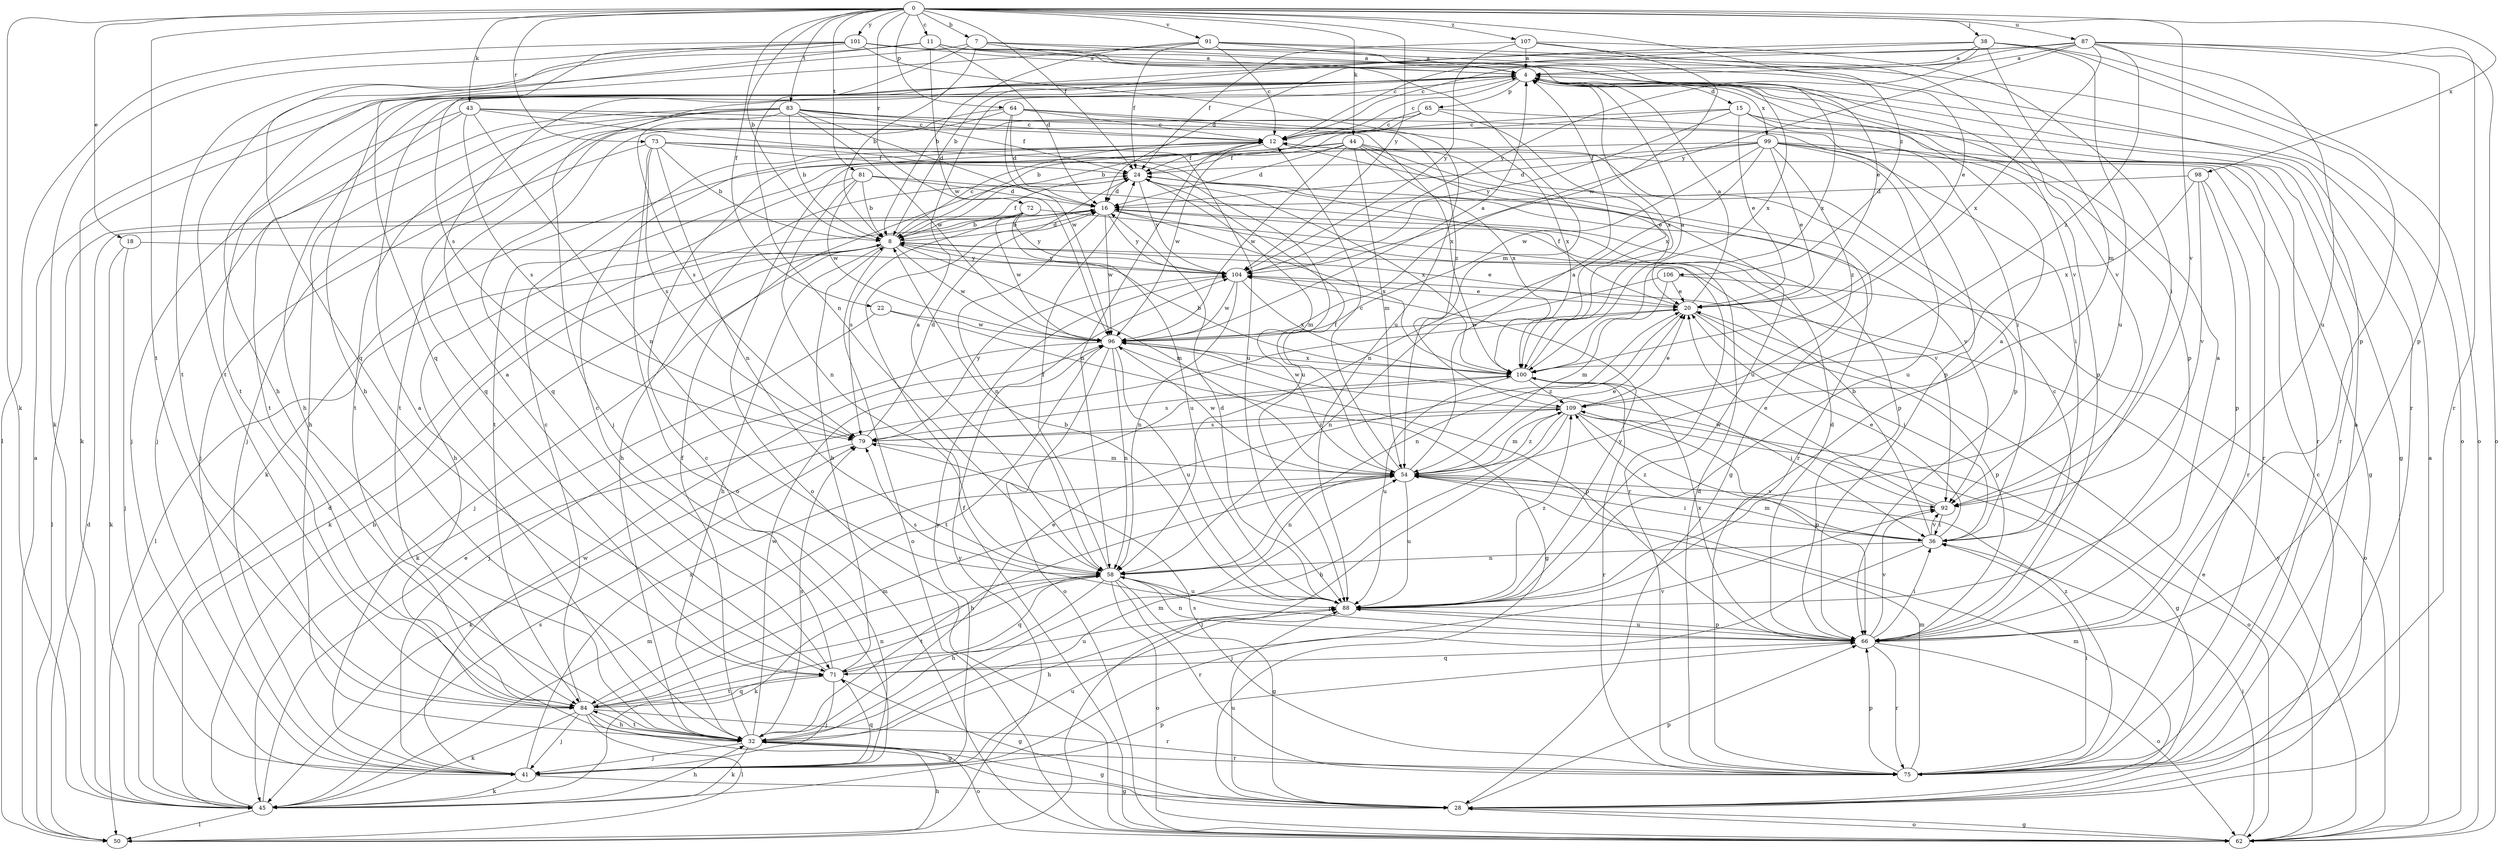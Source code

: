 strict digraph  {
0;
4;
7;
8;
11;
12;
15;
16;
18;
20;
22;
24;
28;
32;
36;
38;
41;
43;
44;
45;
50;
54;
58;
62;
64;
65;
66;
71;
72;
73;
75;
79;
81;
83;
84;
87;
88;
91;
92;
96;
98;
99;
100;
101;
104;
106;
107;
109;
0 -> 7  [label=b];
0 -> 8  [label=b];
0 -> 11  [label=c];
0 -> 18  [label=e];
0 -> 22  [label=f];
0 -> 24  [label=f];
0 -> 38  [label=j];
0 -> 43  [label=k];
0 -> 44  [label=k];
0 -> 45  [label=k];
0 -> 64  [label=p];
0 -> 72  [label=r];
0 -> 73  [label=r];
0 -> 81  [label=t];
0 -> 83  [label=t];
0 -> 84  [label=t];
0 -> 87  [label=u];
0 -> 91  [label=v];
0 -> 92  [label=v];
0 -> 98  [label=x];
0 -> 101  [label=y];
0 -> 104  [label=y];
0 -> 106  [label=z];
0 -> 107  [label=z];
4 -> 12  [label=c];
4 -> 15  [label=d];
4 -> 32  [label=h];
4 -> 41  [label=j];
4 -> 45  [label=k];
4 -> 65  [label=p];
4 -> 66  [label=p];
4 -> 84  [label=t];
4 -> 99  [label=x];
4 -> 100  [label=x];
7 -> 4  [label=a];
7 -> 8  [label=b];
7 -> 20  [label=e];
7 -> 54  [label=m];
7 -> 58  [label=n];
7 -> 84  [label=t];
8 -> 12  [label=c];
8 -> 16  [label=d];
8 -> 20  [label=e];
8 -> 24  [label=f];
8 -> 32  [label=h];
8 -> 41  [label=j];
8 -> 45  [label=k];
8 -> 50  [label=l];
8 -> 54  [label=m];
8 -> 62  [label=o];
8 -> 96  [label=w];
8 -> 104  [label=y];
11 -> 4  [label=a];
11 -> 16  [label=d];
11 -> 71  [label=q];
11 -> 84  [label=t];
11 -> 92  [label=v];
11 -> 96  [label=w];
11 -> 100  [label=x];
12 -> 24  [label=f];
12 -> 58  [label=n];
12 -> 88  [label=u];
12 -> 96  [label=w];
15 -> 8  [label=b];
15 -> 12  [label=c];
15 -> 20  [label=e];
15 -> 28  [label=g];
15 -> 66  [label=p];
15 -> 75  [label=r];
15 -> 104  [label=y];
16 -> 8  [label=b];
16 -> 58  [label=n];
16 -> 75  [label=r];
16 -> 96  [label=w];
16 -> 100  [label=x];
16 -> 104  [label=y];
18 -> 41  [label=j];
18 -> 45  [label=k];
18 -> 104  [label=y];
20 -> 4  [label=a];
20 -> 24  [label=f];
20 -> 36  [label=i];
20 -> 58  [label=n];
20 -> 66  [label=p];
20 -> 96  [label=w];
22 -> 28  [label=g];
22 -> 45  [label=k];
22 -> 96  [label=w];
24 -> 16  [label=d];
24 -> 32  [label=h];
24 -> 54  [label=m];
24 -> 92  [label=v];
24 -> 100  [label=x];
24 -> 104  [label=y];
28 -> 12  [label=c];
28 -> 54  [label=m];
28 -> 62  [label=o];
28 -> 66  [label=p];
28 -> 88  [label=u];
32 -> 4  [label=a];
32 -> 20  [label=e];
32 -> 24  [label=f];
32 -> 28  [label=g];
32 -> 41  [label=j];
32 -> 45  [label=k];
32 -> 54  [label=m];
32 -> 62  [label=o];
32 -> 75  [label=r];
32 -> 79  [label=s];
32 -> 84  [label=t];
32 -> 96  [label=w];
36 -> 8  [label=b];
36 -> 20  [label=e];
36 -> 41  [label=j];
36 -> 54  [label=m];
36 -> 58  [label=n];
36 -> 92  [label=v];
36 -> 109  [label=z];
38 -> 4  [label=a];
38 -> 8  [label=b];
38 -> 12  [label=c];
38 -> 54  [label=m];
38 -> 62  [label=o];
38 -> 66  [label=p];
38 -> 88  [label=u];
38 -> 104  [label=y];
41 -> 12  [label=c];
41 -> 28  [label=g];
41 -> 45  [label=k];
41 -> 71  [label=q];
41 -> 88  [label=u];
41 -> 96  [label=w];
41 -> 100  [label=x];
41 -> 104  [label=y];
43 -> 12  [label=c];
43 -> 41  [label=j];
43 -> 58  [label=n];
43 -> 79  [label=s];
43 -> 84  [label=t];
43 -> 88  [label=u];
43 -> 100  [label=x];
44 -> 16  [label=d];
44 -> 20  [label=e];
44 -> 24  [label=f];
44 -> 28  [label=g];
44 -> 54  [label=m];
44 -> 62  [label=o];
44 -> 66  [label=p];
44 -> 84  [label=t];
44 -> 96  [label=w];
44 -> 100  [label=x];
45 -> 8  [label=b];
45 -> 16  [label=d];
45 -> 20  [label=e];
45 -> 32  [label=h];
45 -> 50  [label=l];
45 -> 54  [label=m];
45 -> 66  [label=p];
45 -> 79  [label=s];
50 -> 4  [label=a];
50 -> 16  [label=d];
50 -> 32  [label=h];
50 -> 104  [label=y];
54 -> 4  [label=a];
54 -> 12  [label=c];
54 -> 20  [label=e];
54 -> 24  [label=f];
54 -> 32  [label=h];
54 -> 36  [label=i];
54 -> 58  [label=n];
54 -> 88  [label=u];
54 -> 92  [label=v];
54 -> 96  [label=w];
54 -> 109  [label=z];
58 -> 4  [label=a];
58 -> 24  [label=f];
58 -> 28  [label=g];
58 -> 32  [label=h];
58 -> 45  [label=k];
58 -> 62  [label=o];
58 -> 66  [label=p];
58 -> 71  [label=q];
58 -> 75  [label=r];
58 -> 84  [label=t];
58 -> 88  [label=u];
62 -> 4  [label=a];
62 -> 20  [label=e];
62 -> 24  [label=f];
62 -> 28  [label=g];
62 -> 36  [label=i];
62 -> 104  [label=y];
64 -> 12  [label=c];
64 -> 16  [label=d];
64 -> 41  [label=j];
64 -> 84  [label=t];
64 -> 96  [label=w];
64 -> 100  [label=x];
64 -> 109  [label=z];
65 -> 8  [label=b];
65 -> 12  [label=c];
65 -> 71  [label=q];
65 -> 75  [label=r];
65 -> 100  [label=x];
66 -> 4  [label=a];
66 -> 12  [label=c];
66 -> 16  [label=d];
66 -> 36  [label=i];
66 -> 58  [label=n];
66 -> 62  [label=o];
66 -> 71  [label=q];
66 -> 75  [label=r];
66 -> 88  [label=u];
66 -> 92  [label=v];
66 -> 100  [label=x];
71 -> 4  [label=a];
71 -> 8  [label=b];
71 -> 12  [label=c];
71 -> 28  [label=g];
71 -> 41  [label=j];
71 -> 84  [label=t];
71 -> 88  [label=u];
71 -> 92  [label=v];
72 -> 8  [label=b];
72 -> 50  [label=l];
72 -> 79  [label=s];
72 -> 88  [label=u];
72 -> 92  [label=v];
72 -> 96  [label=w];
72 -> 104  [label=y];
73 -> 8  [label=b];
73 -> 24  [label=f];
73 -> 41  [label=j];
73 -> 58  [label=n];
73 -> 62  [label=o];
73 -> 75  [label=r];
73 -> 79  [label=s];
73 -> 88  [label=u];
75 -> 4  [label=a];
75 -> 16  [label=d];
75 -> 36  [label=i];
75 -> 54  [label=m];
75 -> 66  [label=p];
75 -> 79  [label=s];
75 -> 109  [label=z];
79 -> 16  [label=d];
79 -> 45  [label=k];
79 -> 54  [label=m];
79 -> 104  [label=y];
79 -> 109  [label=z];
81 -> 8  [label=b];
81 -> 16  [label=d];
81 -> 32  [label=h];
81 -> 58  [label=n];
81 -> 66  [label=p];
81 -> 96  [label=w];
83 -> 8  [label=b];
83 -> 12  [label=c];
83 -> 16  [label=d];
83 -> 24  [label=f];
83 -> 32  [label=h];
83 -> 36  [label=i];
83 -> 41  [label=j];
83 -> 66  [label=p];
83 -> 71  [label=q];
83 -> 79  [label=s];
83 -> 84  [label=t];
83 -> 96  [label=w];
84 -> 12  [label=c];
84 -> 28  [label=g];
84 -> 32  [label=h];
84 -> 41  [label=j];
84 -> 45  [label=k];
84 -> 50  [label=l];
84 -> 54  [label=m];
84 -> 58  [label=n];
84 -> 71  [label=q];
84 -> 75  [label=r];
87 -> 4  [label=a];
87 -> 12  [label=c];
87 -> 16  [label=d];
87 -> 32  [label=h];
87 -> 62  [label=o];
87 -> 66  [label=p];
87 -> 75  [label=r];
87 -> 88  [label=u];
87 -> 100  [label=x];
87 -> 104  [label=y];
87 -> 109  [label=z];
88 -> 4  [label=a];
88 -> 8  [label=b];
88 -> 16  [label=d];
88 -> 32  [label=h];
88 -> 66  [label=p];
88 -> 79  [label=s];
88 -> 104  [label=y];
88 -> 109  [label=z];
91 -> 4  [label=a];
91 -> 8  [label=b];
91 -> 12  [label=c];
91 -> 24  [label=f];
91 -> 32  [label=h];
91 -> 62  [label=o];
91 -> 75  [label=r];
92 -> 20  [label=e];
92 -> 36  [label=i];
92 -> 96  [label=w];
96 -> 4  [label=a];
96 -> 41  [label=j];
96 -> 58  [label=n];
96 -> 62  [label=o];
96 -> 66  [label=p];
96 -> 84  [label=t];
96 -> 88  [label=u];
96 -> 100  [label=x];
98 -> 16  [label=d];
98 -> 66  [label=p];
98 -> 75  [label=r];
98 -> 92  [label=v];
98 -> 100  [label=x];
99 -> 16  [label=d];
99 -> 20  [label=e];
99 -> 24  [label=f];
99 -> 28  [label=g];
99 -> 36  [label=i];
99 -> 45  [label=k];
99 -> 58  [label=n];
99 -> 75  [label=r];
99 -> 88  [label=u];
99 -> 96  [label=w];
99 -> 109  [label=z];
100 -> 4  [label=a];
100 -> 8  [label=b];
100 -> 36  [label=i];
100 -> 75  [label=r];
100 -> 79  [label=s];
100 -> 88  [label=u];
100 -> 109  [label=z];
101 -> 4  [label=a];
101 -> 20  [label=e];
101 -> 45  [label=k];
101 -> 50  [label=l];
101 -> 71  [label=q];
101 -> 79  [label=s];
101 -> 88  [label=u];
101 -> 100  [label=x];
104 -> 20  [label=e];
104 -> 58  [label=n];
104 -> 96  [label=w];
104 -> 100  [label=x];
106 -> 20  [label=e];
106 -> 54  [label=m];
106 -> 58  [label=n];
106 -> 62  [label=o];
107 -> 4  [label=a];
107 -> 24  [label=f];
107 -> 36  [label=i];
107 -> 92  [label=v];
107 -> 96  [label=w];
107 -> 104  [label=y];
109 -> 20  [label=e];
109 -> 28  [label=g];
109 -> 32  [label=h];
109 -> 50  [label=l];
109 -> 54  [label=m];
109 -> 62  [label=o];
109 -> 66  [label=p];
109 -> 79  [label=s];
109 -> 96  [label=w];
}
